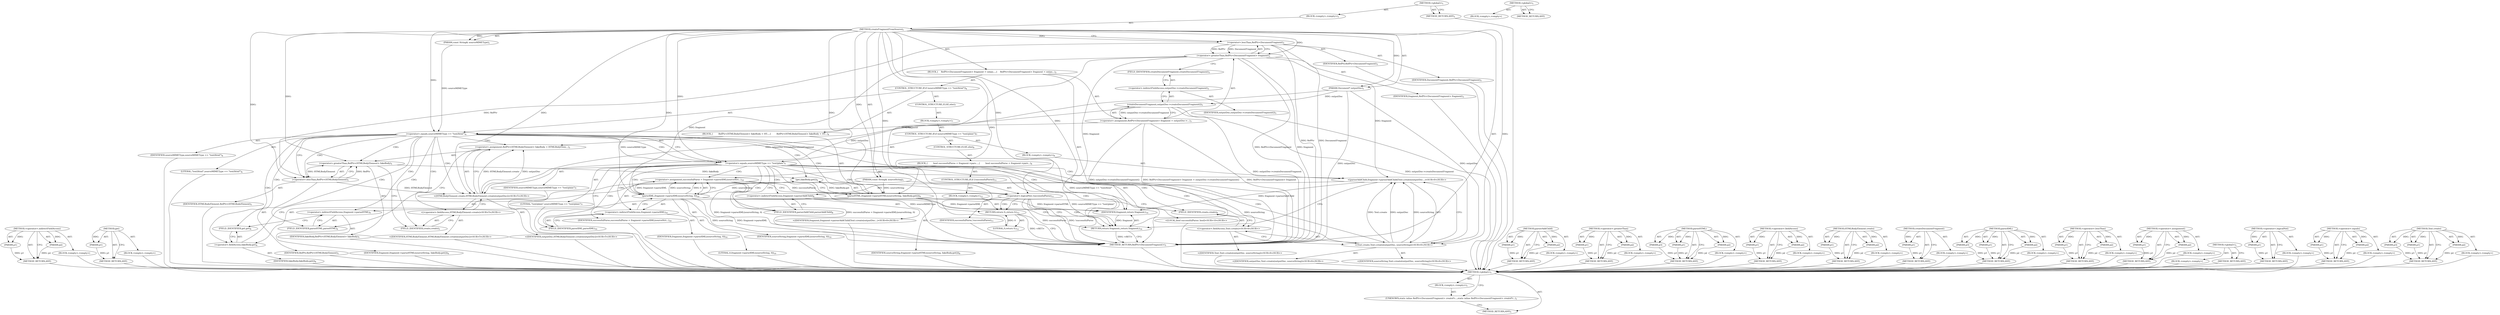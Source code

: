 digraph "&lt;global&gt;" {
vulnerable_132 [label=<(METHOD,&lt;operator&gt;.indirectFieldAccess)>];
vulnerable_133 [label=<(PARAM,p1)>];
vulnerable_134 [label=<(PARAM,p2)>];
vulnerable_135 [label=<(BLOCK,&lt;empty&gt;,&lt;empty&gt;)>];
vulnerable_136 [label=<(METHOD_RETURN,ANY)>];
vulnerable_158 [label=<(METHOD,get)>];
vulnerable_159 [label=<(PARAM,p1)>];
vulnerable_160 [label=<(BLOCK,&lt;empty&gt;,&lt;empty&gt;)>];
vulnerable_161 [label=<(METHOD_RETURN,ANY)>];
vulnerable_6 [label=<(METHOD,&lt;global&gt;)<SUB>1</SUB>>];
vulnerable_7 [label=<(BLOCK,&lt;empty&gt;,&lt;empty&gt;)<SUB>1</SUB>>];
vulnerable_8 [label=<(METHOD,createFragmentFromSource)<SUB>1</SUB>>];
vulnerable_9 [label=<(PARAM,const String&amp; sourceString)<SUB>1</SUB>>];
vulnerable_10 [label=<(PARAM,const String&amp; sourceMIMEType)<SUB>1</SUB>>];
vulnerable_11 [label=<(PARAM,Document* outputDoc)<SUB>1</SUB>>];
vulnerable_12 [label=<(BLOCK,{
    RefPtr&lt;DocumentFragment&gt; fragment = outpu...,{
    RefPtr&lt;DocumentFragment&gt; fragment = outpu...)<SUB>2</SUB>>];
vulnerable_13 [label=<(&lt;operator&gt;.assignment,RefPtr&lt;DocumentFragment&gt; fragment = outputDoc-&gt;...)<SUB>3</SUB>>];
vulnerable_14 [label=<(&lt;operator&gt;.greaterThan,RefPtr&lt;DocumentFragment&gt; fragment)<SUB>3</SUB>>];
vulnerable_15 [label=<(&lt;operator&gt;.lessThan,RefPtr&lt;DocumentFragment)<SUB>3</SUB>>];
vulnerable_16 [label=<(IDENTIFIER,RefPtr,RefPtr&lt;DocumentFragment)<SUB>3</SUB>>];
vulnerable_17 [label=<(IDENTIFIER,DocumentFragment,RefPtr&lt;DocumentFragment)<SUB>3</SUB>>];
vulnerable_18 [label=<(IDENTIFIER,fragment,RefPtr&lt;DocumentFragment&gt; fragment)<SUB>3</SUB>>];
vulnerable_19 [label=<(createDocumentFragment,outputDoc-&gt;createDocumentFragment())<SUB>3</SUB>>];
vulnerable_20 [label=<(&lt;operator&gt;.indirectFieldAccess,outputDoc-&gt;createDocumentFragment)<SUB>3</SUB>>];
vulnerable_21 [label=<(IDENTIFIER,outputDoc,outputDoc-&gt;createDocumentFragment())<SUB>3</SUB>>];
vulnerable_22 [label=<(FIELD_IDENTIFIER,createDocumentFragment,createDocumentFragment)<SUB>3</SUB>>];
vulnerable_23 [label=<(CONTROL_STRUCTURE,IF,if (sourceMIMEType == &quot;text/html&quot;))<SUB>4</SUB>>];
vulnerable_24 [label=<(&lt;operator&gt;.equals,sourceMIMEType == &quot;text/html&quot;)<SUB>4</SUB>>];
vulnerable_25 [label=<(IDENTIFIER,sourceMIMEType,sourceMIMEType == &quot;text/html&quot;)<SUB>4</SUB>>];
vulnerable_26 [label=<(LITERAL,&quot;text/html&quot;,sourceMIMEType == &quot;text/html&quot;)<SUB>4</SUB>>];
vulnerable_27 [label=<(BLOCK,{
        RefPtr&lt;HTMLBodyElement&gt; fakeBody = HT...,{
        RefPtr&lt;HTMLBodyElement&gt; fakeBody = HT...)<SUB>4</SUB>>];
vulnerable_28 [label=<(&lt;operator&gt;.assignment,RefPtr&lt;HTMLBodyElement&gt; fakeBody = HTMLBodyElem...)<SUB>5</SUB>>];
vulnerable_29 [label=<(&lt;operator&gt;.greaterThan,RefPtr&lt;HTMLBodyElement&gt; fakeBody)<SUB>5</SUB>>];
vulnerable_30 [label=<(&lt;operator&gt;.lessThan,RefPtr&lt;HTMLBodyElement)<SUB>5</SUB>>];
vulnerable_31 [label=<(IDENTIFIER,RefPtr,RefPtr&lt;HTMLBodyElement)<SUB>5</SUB>>];
vulnerable_32 [label=<(IDENTIFIER,HTMLBodyElement,RefPtr&lt;HTMLBodyElement)<SUB>5</SUB>>];
vulnerable_33 [label=<(IDENTIFIER,fakeBody,RefPtr&lt;HTMLBodyElement&gt; fakeBody)<SUB>5</SUB>>];
vulnerable_34 [label="<(HTMLBodyElement.create,HTMLBodyElement::create(outputDoc))<SUB>5</SUB>>"];
vulnerable_35 [label="<(&lt;operator&gt;.fieldAccess,HTMLBodyElement::create)<SUB>5</SUB>>"];
vulnerable_36 [label="<(IDENTIFIER,HTMLBodyElement,HTMLBodyElement::create(outputDoc))<SUB>5</SUB>>"];
vulnerable_37 [label=<(FIELD_IDENTIFIER,create,create)<SUB>5</SUB>>];
vulnerable_38 [label="<(IDENTIFIER,outputDoc,HTMLBodyElement::create(outputDoc))<SUB>5</SUB>>"];
vulnerable_39 [label=<(parseHTML,fragment-&gt;parseHTML(sourceString, fakeBody.get()))<SUB>6</SUB>>];
vulnerable_40 [label=<(&lt;operator&gt;.indirectFieldAccess,fragment-&gt;parseHTML)<SUB>6</SUB>>];
vulnerable_41 [label=<(IDENTIFIER,fragment,fragment-&gt;parseHTML(sourceString, fakeBody.get()))<SUB>6</SUB>>];
vulnerable_42 [label=<(FIELD_IDENTIFIER,parseHTML,parseHTML)<SUB>6</SUB>>];
vulnerable_43 [label=<(IDENTIFIER,sourceString,fragment-&gt;parseHTML(sourceString, fakeBody.get()))<SUB>6</SUB>>];
vulnerable_44 [label=<(get,fakeBody.get())<SUB>6</SUB>>];
vulnerable_45 [label=<(&lt;operator&gt;.fieldAccess,fakeBody.get)<SUB>6</SUB>>];
vulnerable_46 [label=<(IDENTIFIER,fakeBody,fakeBody.get())<SUB>6</SUB>>];
vulnerable_47 [label=<(FIELD_IDENTIFIER,get,get)<SUB>6</SUB>>];
vulnerable_48 [label=<(CONTROL_STRUCTURE,ELSE,else)<SUB>7</SUB>>];
vulnerable_49 [label=<(BLOCK,&lt;empty&gt;,&lt;empty&gt;)<SUB>7</SUB>>];
vulnerable_50 [label=<(CONTROL_STRUCTURE,IF,if (sourceMIMEType == &quot;text/plain&quot;))<SUB>7</SUB>>];
vulnerable_51 [label=<(&lt;operator&gt;.equals,sourceMIMEType == &quot;text/plain&quot;)<SUB>7</SUB>>];
vulnerable_52 [label=<(IDENTIFIER,sourceMIMEType,sourceMIMEType == &quot;text/plain&quot;)<SUB>7</SUB>>];
vulnerable_53 [label=<(LITERAL,&quot;text/plain&quot;,sourceMIMEType == &quot;text/plain&quot;)<SUB>7</SUB>>];
vulnerable_54 [label=<(BLOCK,&lt;empty&gt;,&lt;empty&gt;)<SUB>8</SUB>>];
vulnerable_55 [label="<(parserAddChild,fragment-&gt;parserAddChild(Text::create(outputDoc...)<SUB>8</SUB>>"];
vulnerable_56 [label=<(&lt;operator&gt;.indirectFieldAccess,fragment-&gt;parserAddChild)<SUB>8</SUB>>];
vulnerable_57 [label="<(IDENTIFIER,fragment,fragment-&gt;parserAddChild(Text::create(outputDoc...)<SUB>8</SUB>>"];
vulnerable_58 [label=<(FIELD_IDENTIFIER,parserAddChild,parserAddChild)<SUB>8</SUB>>];
vulnerable_59 [label="<(Text.create,Text::create(outputDoc, sourceString))<SUB>8</SUB>>"];
vulnerable_60 [label="<(&lt;operator&gt;.fieldAccess,Text::create)<SUB>8</SUB>>"];
vulnerable_61 [label="<(IDENTIFIER,Text,Text::create(outputDoc, sourceString))<SUB>8</SUB>>"];
vulnerable_62 [label=<(FIELD_IDENTIFIER,create,create)<SUB>8</SUB>>];
vulnerable_63 [label="<(IDENTIFIER,outputDoc,Text::create(outputDoc, sourceString))<SUB>8</SUB>>"];
vulnerable_64 [label="<(IDENTIFIER,sourceString,Text::create(outputDoc, sourceString))<SUB>8</SUB>>"];
vulnerable_65 [label=<(CONTROL_STRUCTURE,ELSE,else)<SUB>9</SUB>>];
vulnerable_66 [label=<(BLOCK,{
        bool successfulParse = fragment-&gt;pars...,{
        bool successfulParse = fragment-&gt;pars...)<SUB>9</SUB>>];
vulnerable_67 [label="<(LOCAL,bool successfulParse: bool)<SUB>10</SUB>>"];
vulnerable_68 [label=<(&lt;operator&gt;.assignment,successfulParse = fragment-&gt;parseXML(sourceStri...)<SUB>10</SUB>>];
vulnerable_69 [label=<(IDENTIFIER,successfulParse,successfulParse = fragment-&gt;parseXML(sourceStri...)<SUB>10</SUB>>];
vulnerable_70 [label=<(parseXML,fragment-&gt;parseXML(sourceString, 0))<SUB>10</SUB>>];
vulnerable_71 [label=<(&lt;operator&gt;.indirectFieldAccess,fragment-&gt;parseXML)<SUB>10</SUB>>];
vulnerable_72 [label=<(IDENTIFIER,fragment,fragment-&gt;parseXML(sourceString, 0))<SUB>10</SUB>>];
vulnerable_73 [label=<(FIELD_IDENTIFIER,parseXML,parseXML)<SUB>10</SUB>>];
vulnerable_74 [label=<(IDENTIFIER,sourceString,fragment-&gt;parseXML(sourceString, 0))<SUB>10</SUB>>];
vulnerable_75 [label=<(LITERAL,0,fragment-&gt;parseXML(sourceString, 0))<SUB>10</SUB>>];
vulnerable_76 [label=<(CONTROL_STRUCTURE,IF,if (!successfulParse))<SUB>11</SUB>>];
vulnerable_77 [label=<(&lt;operator&gt;.logicalNot,!successfulParse)<SUB>11</SUB>>];
vulnerable_78 [label=<(IDENTIFIER,successfulParse,!successfulParse)<SUB>11</SUB>>];
vulnerable_79 [label=<(BLOCK,&lt;empty&gt;,&lt;empty&gt;)<SUB>12</SUB>>];
vulnerable_80 [label=<(RETURN,return 0;,return 0;)<SUB>12</SUB>>];
vulnerable_81 [label=<(LITERAL,0,return 0;)<SUB>12</SUB>>];
vulnerable_82 [label=<(RETURN,return fragment;,return fragment;)<SUB>14</SUB>>];
vulnerable_83 [label=<(IDENTIFIER,fragment,return fragment;)<SUB>14</SUB>>];
vulnerable_84 [label=<(METHOD_RETURN,RefPtr&lt;DocumentFragment&gt;)<SUB>1</SUB>>];
vulnerable_86 [label=<(METHOD_RETURN,ANY)<SUB>1</SUB>>];
vulnerable_162 [label=<(METHOD,parserAddChild)>];
vulnerable_163 [label=<(PARAM,p1)>];
vulnerable_164 [label=<(PARAM,p2)>];
vulnerable_165 [label=<(BLOCK,&lt;empty&gt;,&lt;empty&gt;)>];
vulnerable_166 [label=<(METHOD_RETURN,ANY)>];
vulnerable_118 [label=<(METHOD,&lt;operator&gt;.greaterThan)>];
vulnerable_119 [label=<(PARAM,p1)>];
vulnerable_120 [label=<(PARAM,p2)>];
vulnerable_121 [label=<(BLOCK,&lt;empty&gt;,&lt;empty&gt;)>];
vulnerable_122 [label=<(METHOD_RETURN,ANY)>];
vulnerable_152 [label=<(METHOD,parseHTML)>];
vulnerable_153 [label=<(PARAM,p1)>];
vulnerable_154 [label=<(PARAM,p2)>];
vulnerable_155 [label=<(PARAM,p3)>];
vulnerable_156 [label=<(BLOCK,&lt;empty&gt;,&lt;empty&gt;)>];
vulnerable_157 [label=<(METHOD_RETURN,ANY)>];
vulnerable_147 [label=<(METHOD,&lt;operator&gt;.fieldAccess)>];
vulnerable_148 [label=<(PARAM,p1)>];
vulnerable_149 [label=<(PARAM,p2)>];
vulnerable_150 [label=<(BLOCK,&lt;empty&gt;,&lt;empty&gt;)>];
vulnerable_151 [label=<(METHOD_RETURN,ANY)>];
vulnerable_142 [label=<(METHOD,HTMLBodyElement.create)>];
vulnerable_143 [label=<(PARAM,p1)>];
vulnerable_144 [label=<(PARAM,p2)>];
vulnerable_145 [label=<(BLOCK,&lt;empty&gt;,&lt;empty&gt;)>];
vulnerable_146 [label=<(METHOD_RETURN,ANY)>];
vulnerable_128 [label=<(METHOD,createDocumentFragment)>];
vulnerable_129 [label=<(PARAM,p1)>];
vulnerable_130 [label=<(BLOCK,&lt;empty&gt;,&lt;empty&gt;)>];
vulnerable_131 [label=<(METHOD_RETURN,ANY)>];
vulnerable_173 [label=<(METHOD,parseXML)>];
vulnerable_174 [label=<(PARAM,p1)>];
vulnerable_175 [label=<(PARAM,p2)>];
vulnerable_176 [label=<(PARAM,p3)>];
vulnerable_177 [label=<(BLOCK,&lt;empty&gt;,&lt;empty&gt;)>];
vulnerable_178 [label=<(METHOD_RETURN,ANY)>];
vulnerable_123 [label=<(METHOD,&lt;operator&gt;.lessThan)>];
vulnerable_124 [label=<(PARAM,p1)>];
vulnerable_125 [label=<(PARAM,p2)>];
vulnerable_126 [label=<(BLOCK,&lt;empty&gt;,&lt;empty&gt;)>];
vulnerable_127 [label=<(METHOD_RETURN,ANY)>];
vulnerable_113 [label=<(METHOD,&lt;operator&gt;.assignment)>];
vulnerable_114 [label=<(PARAM,p1)>];
vulnerable_115 [label=<(PARAM,p2)>];
vulnerable_116 [label=<(BLOCK,&lt;empty&gt;,&lt;empty&gt;)>];
vulnerable_117 [label=<(METHOD_RETURN,ANY)>];
vulnerable_107 [label=<(METHOD,&lt;global&gt;)<SUB>1</SUB>>];
vulnerable_108 [label=<(BLOCK,&lt;empty&gt;,&lt;empty&gt;)>];
vulnerable_109 [label=<(METHOD_RETURN,ANY)>];
vulnerable_179 [label=<(METHOD,&lt;operator&gt;.logicalNot)>];
vulnerable_180 [label=<(PARAM,p1)>];
vulnerable_181 [label=<(BLOCK,&lt;empty&gt;,&lt;empty&gt;)>];
vulnerable_182 [label=<(METHOD_RETURN,ANY)>];
vulnerable_137 [label=<(METHOD,&lt;operator&gt;.equals)>];
vulnerable_138 [label=<(PARAM,p1)>];
vulnerable_139 [label=<(PARAM,p2)>];
vulnerable_140 [label=<(BLOCK,&lt;empty&gt;,&lt;empty&gt;)>];
vulnerable_141 [label=<(METHOD_RETURN,ANY)>];
vulnerable_167 [label=<(METHOD,Text.create)>];
vulnerable_168 [label=<(PARAM,p1)>];
vulnerable_169 [label=<(PARAM,p2)>];
vulnerable_170 [label=<(PARAM,p3)>];
vulnerable_171 [label=<(BLOCK,&lt;empty&gt;,&lt;empty&gt;)>];
vulnerable_172 [label=<(METHOD_RETURN,ANY)>];
fixed_6 [label=<(METHOD,&lt;global&gt;)<SUB>1</SUB>>];
fixed_7 [label=<(BLOCK,&lt;empty&gt;,&lt;empty&gt;)<SUB>1</SUB>>];
fixed_8 [label=<(UNKNOWN,static inline RefPtr&lt;DocumentFragment&gt; createFr...,static inline RefPtr&lt;DocumentFragment&gt; createFr...)<SUB>1</SUB>>];
fixed_9 [label=<(METHOD_RETURN,ANY)<SUB>1</SUB>>];
fixed_14 [label=<(METHOD,&lt;global&gt;)<SUB>1</SUB>>];
fixed_15 [label=<(BLOCK,&lt;empty&gt;,&lt;empty&gt;)>];
fixed_16 [label=<(METHOD_RETURN,ANY)>];
vulnerable_132 -> vulnerable_133  [key=0, label="AST: "];
vulnerable_132 -> vulnerable_133  [key=1, label="DDG: "];
vulnerable_132 -> vulnerable_135  [key=0, label="AST: "];
vulnerable_132 -> vulnerable_134  [key=0, label="AST: "];
vulnerable_132 -> vulnerable_134  [key=1, label="DDG: "];
vulnerable_132 -> vulnerable_136  [key=0, label="AST: "];
vulnerable_132 -> vulnerable_136  [key=1, label="CFG: "];
vulnerable_133 -> vulnerable_136  [key=0, label="DDG: p1"];
vulnerable_134 -> vulnerable_136  [key=0, label="DDG: p2"];
vulnerable_135 -> fixed_6  [key=0];
vulnerable_136 -> fixed_6  [key=0];
vulnerable_158 -> vulnerable_159  [key=0, label="AST: "];
vulnerable_158 -> vulnerable_159  [key=1, label="DDG: "];
vulnerable_158 -> vulnerable_160  [key=0, label="AST: "];
vulnerable_158 -> vulnerable_161  [key=0, label="AST: "];
vulnerable_158 -> vulnerable_161  [key=1, label="CFG: "];
vulnerable_159 -> vulnerable_161  [key=0, label="DDG: p1"];
vulnerable_160 -> fixed_6  [key=0];
vulnerable_161 -> fixed_6  [key=0];
vulnerable_6 -> vulnerable_7  [key=0, label="AST: "];
vulnerable_6 -> vulnerable_86  [key=0, label="AST: "];
vulnerable_6 -> vulnerable_86  [key=1, label="CFG: "];
vulnerable_7 -> vulnerable_8  [key=0, label="AST: "];
vulnerable_8 -> vulnerable_9  [key=0, label="AST: "];
vulnerable_8 -> vulnerable_9  [key=1, label="DDG: "];
vulnerable_8 -> vulnerable_10  [key=0, label="AST: "];
vulnerable_8 -> vulnerable_10  [key=1, label="DDG: "];
vulnerable_8 -> vulnerable_11  [key=0, label="AST: "];
vulnerable_8 -> vulnerable_11  [key=1, label="DDG: "];
vulnerable_8 -> vulnerable_12  [key=0, label="AST: "];
vulnerable_8 -> vulnerable_84  [key=0, label="AST: "];
vulnerable_8 -> vulnerable_15  [key=0, label="CFG: "];
vulnerable_8 -> vulnerable_15  [key=1, label="DDG: "];
vulnerable_8 -> vulnerable_83  [key=0, label="DDG: "];
vulnerable_8 -> vulnerable_14  [key=0, label="DDG: "];
vulnerable_8 -> vulnerable_24  [key=0, label="DDG: "];
vulnerable_8 -> vulnerable_39  [key=0, label="DDG: "];
vulnerable_8 -> vulnerable_29  [key=0, label="DDG: "];
vulnerable_8 -> vulnerable_34  [key=0, label="DDG: "];
vulnerable_8 -> vulnerable_30  [key=0, label="DDG: "];
vulnerable_8 -> vulnerable_51  [key=0, label="DDG: "];
vulnerable_8 -> vulnerable_59  [key=0, label="DDG: "];
vulnerable_8 -> vulnerable_70  [key=0, label="DDG: "];
vulnerable_8 -> vulnerable_77  [key=0, label="DDG: "];
vulnerable_8 -> vulnerable_80  [key=0, label="DDG: "];
vulnerable_8 -> vulnerable_81  [key=0, label="DDG: "];
vulnerable_9 -> vulnerable_39  [key=0, label="DDG: sourceString"];
vulnerable_9 -> vulnerable_59  [key=0, label="DDG: sourceString"];
vulnerable_9 -> vulnerable_70  [key=0, label="DDG: sourceString"];
vulnerable_10 -> vulnerable_24  [key=0, label="DDG: sourceMIMEType"];
vulnerable_11 -> vulnerable_84  [key=0, label="DDG: outputDoc"];
vulnerable_11 -> vulnerable_19  [key=0, label="DDG: outputDoc"];
vulnerable_11 -> vulnerable_34  [key=0, label="DDG: outputDoc"];
vulnerable_11 -> vulnerable_59  [key=0, label="DDG: outputDoc"];
vulnerable_12 -> vulnerable_13  [key=0, label="AST: "];
vulnerable_12 -> vulnerable_23  [key=0, label="AST: "];
vulnerable_12 -> vulnerable_82  [key=0, label="AST: "];
vulnerable_13 -> vulnerable_14  [key=0, label="AST: "];
vulnerable_13 -> vulnerable_19  [key=0, label="AST: "];
vulnerable_13 -> vulnerable_24  [key=0, label="CFG: "];
vulnerable_13 -> vulnerable_84  [key=0, label="DDG: RefPtr&lt;DocumentFragment&gt; fragment"];
vulnerable_13 -> vulnerable_84  [key=1, label="DDG: outputDoc-&gt;createDocumentFragment()"];
vulnerable_13 -> vulnerable_84  [key=2, label="DDG: RefPtr&lt;DocumentFragment&gt; fragment = outputDoc-&gt;createDocumentFragment()"];
vulnerable_14 -> vulnerable_15  [key=0, label="AST: "];
vulnerable_14 -> vulnerable_18  [key=0, label="AST: "];
vulnerable_14 -> vulnerable_22  [key=0, label="CFG: "];
vulnerable_14 -> vulnerable_84  [key=0, label="DDG: RefPtr&lt;DocumentFragment"];
vulnerable_14 -> vulnerable_84  [key=1, label="DDG: fragment"];
vulnerable_14 -> vulnerable_83  [key=0, label="DDG: fragment"];
vulnerable_14 -> vulnerable_39  [key=0, label="DDG: fragment"];
vulnerable_14 -> vulnerable_55  [key=0, label="DDG: fragment"];
vulnerable_14 -> vulnerable_70  [key=0, label="DDG: fragment"];
vulnerable_15 -> vulnerable_16  [key=0, label="AST: "];
vulnerable_15 -> vulnerable_17  [key=0, label="AST: "];
vulnerable_15 -> vulnerable_14  [key=0, label="CFG: "];
vulnerable_15 -> vulnerable_14  [key=1, label="DDG: RefPtr"];
vulnerable_15 -> vulnerable_14  [key=2, label="DDG: DocumentFragment"];
vulnerable_15 -> vulnerable_84  [key=0, label="DDG: RefPtr"];
vulnerable_15 -> vulnerable_84  [key=1, label="DDG: DocumentFragment"];
vulnerable_15 -> vulnerable_30  [key=0, label="DDG: RefPtr"];
vulnerable_16 -> fixed_6  [key=0];
vulnerable_17 -> fixed_6  [key=0];
vulnerable_18 -> fixed_6  [key=0];
vulnerable_19 -> vulnerable_20  [key=0, label="AST: "];
vulnerable_19 -> vulnerable_13  [key=0, label="CFG: "];
vulnerable_19 -> vulnerable_13  [key=1, label="DDG: outputDoc-&gt;createDocumentFragment"];
vulnerable_19 -> vulnerable_84  [key=0, label="DDG: outputDoc-&gt;createDocumentFragment"];
vulnerable_19 -> vulnerable_34  [key=0, label="DDG: outputDoc-&gt;createDocumentFragment"];
vulnerable_19 -> vulnerable_59  [key=0, label="DDG: outputDoc-&gt;createDocumentFragment"];
vulnerable_20 -> vulnerable_21  [key=0, label="AST: "];
vulnerable_20 -> vulnerable_22  [key=0, label="AST: "];
vulnerable_20 -> vulnerable_19  [key=0, label="CFG: "];
vulnerable_21 -> fixed_6  [key=0];
vulnerable_22 -> vulnerable_20  [key=0, label="CFG: "];
vulnerable_23 -> vulnerable_24  [key=0, label="AST: "];
vulnerable_23 -> vulnerable_27  [key=0, label="AST: "];
vulnerable_23 -> vulnerable_48  [key=0, label="AST: "];
vulnerable_24 -> vulnerable_25  [key=0, label="AST: "];
vulnerable_24 -> vulnerable_26  [key=0, label="AST: "];
vulnerable_24 -> vulnerable_30  [key=0, label="CFG: "];
vulnerable_24 -> vulnerable_30  [key=1, label="CDG: "];
vulnerable_24 -> vulnerable_51  [key=0, label="CFG: "];
vulnerable_24 -> vulnerable_51  [key=1, label="DDG: sourceMIMEType"];
vulnerable_24 -> vulnerable_51  [key=2, label="CDG: "];
vulnerable_24 -> vulnerable_84  [key=0, label="DDG: sourceMIMEType == &quot;text/html&quot;"];
vulnerable_24 -> vulnerable_47  [key=0, label="CDG: "];
vulnerable_24 -> vulnerable_34  [key=0, label="CDG: "];
vulnerable_24 -> vulnerable_42  [key=0, label="CDG: "];
vulnerable_24 -> vulnerable_28  [key=0, label="CDG: "];
vulnerable_24 -> vulnerable_37  [key=0, label="CDG: "];
vulnerable_24 -> vulnerable_45  [key=0, label="CDG: "];
vulnerable_24 -> vulnerable_40  [key=0, label="CDG: "];
vulnerable_24 -> vulnerable_29  [key=0, label="CDG: "];
vulnerable_24 -> vulnerable_44  [key=0, label="CDG: "];
vulnerable_24 -> vulnerable_35  [key=0, label="CDG: "];
vulnerable_24 -> vulnerable_82  [key=0, label="CDG: "];
vulnerable_24 -> vulnerable_39  [key=0, label="CDG: "];
vulnerable_25 -> fixed_6  [key=0];
vulnerable_26 -> fixed_6  [key=0];
vulnerable_27 -> vulnerable_28  [key=0, label="AST: "];
vulnerable_27 -> vulnerable_39  [key=0, label="AST: "];
vulnerable_28 -> vulnerable_29  [key=0, label="AST: "];
vulnerable_28 -> vulnerable_34  [key=0, label="AST: "];
vulnerable_28 -> vulnerable_42  [key=0, label="CFG: "];
vulnerable_29 -> vulnerable_30  [key=0, label="AST: "];
vulnerable_29 -> vulnerable_33  [key=0, label="AST: "];
vulnerable_29 -> vulnerable_37  [key=0, label="CFG: "];
vulnerable_29 -> vulnerable_44  [key=0, label="DDG: fakeBody"];
vulnerable_30 -> vulnerable_31  [key=0, label="AST: "];
vulnerable_30 -> vulnerable_32  [key=0, label="AST: "];
vulnerable_30 -> vulnerable_29  [key=0, label="CFG: "];
vulnerable_30 -> vulnerable_29  [key=1, label="DDG: RefPtr"];
vulnerable_30 -> vulnerable_29  [key=2, label="DDG: HTMLBodyElement"];
vulnerable_30 -> vulnerable_34  [key=0, label="DDG: HTMLBodyElement"];
vulnerable_31 -> fixed_6  [key=0];
vulnerable_32 -> fixed_6  [key=0];
vulnerable_33 -> fixed_6  [key=0];
vulnerable_34 -> vulnerable_35  [key=0, label="AST: "];
vulnerable_34 -> vulnerable_38  [key=0, label="AST: "];
vulnerable_34 -> vulnerable_28  [key=0, label="CFG: "];
vulnerable_34 -> vulnerable_28  [key=1, label="DDG: HTMLBodyElement::create"];
vulnerable_34 -> vulnerable_28  [key=2, label="DDG: outputDoc"];
vulnerable_35 -> vulnerable_36  [key=0, label="AST: "];
vulnerable_35 -> vulnerable_37  [key=0, label="AST: "];
vulnerable_35 -> vulnerable_34  [key=0, label="CFG: "];
vulnerable_36 -> fixed_6  [key=0];
vulnerable_37 -> vulnerable_35  [key=0, label="CFG: "];
vulnerable_38 -> fixed_6  [key=0];
vulnerable_39 -> vulnerable_40  [key=0, label="AST: "];
vulnerable_39 -> vulnerable_43  [key=0, label="AST: "];
vulnerable_39 -> vulnerable_44  [key=0, label="AST: "];
vulnerable_39 -> vulnerable_82  [key=0, label="CFG: "];
vulnerable_39 -> vulnerable_83  [key=0, label="DDG: fragment-&gt;parseHTML"];
vulnerable_40 -> vulnerable_41  [key=0, label="AST: "];
vulnerable_40 -> vulnerable_42  [key=0, label="AST: "];
vulnerable_40 -> vulnerable_47  [key=0, label="CFG: "];
vulnerable_41 -> fixed_6  [key=0];
vulnerable_42 -> vulnerable_40  [key=0, label="CFG: "];
vulnerable_43 -> fixed_6  [key=0];
vulnerable_44 -> vulnerable_45  [key=0, label="AST: "];
vulnerable_44 -> vulnerable_39  [key=0, label="CFG: "];
vulnerable_44 -> vulnerable_39  [key=1, label="DDG: fakeBody.get"];
vulnerable_45 -> vulnerable_46  [key=0, label="AST: "];
vulnerable_45 -> vulnerable_47  [key=0, label="AST: "];
vulnerable_45 -> vulnerable_44  [key=0, label="CFG: "];
vulnerable_46 -> fixed_6  [key=0];
vulnerable_47 -> vulnerable_45  [key=0, label="CFG: "];
vulnerable_48 -> vulnerable_49  [key=0, label="AST: "];
vulnerable_49 -> vulnerable_50  [key=0, label="AST: "];
vulnerable_50 -> vulnerable_51  [key=0, label="AST: "];
vulnerable_50 -> vulnerable_54  [key=0, label="AST: "];
vulnerable_50 -> vulnerable_65  [key=0, label="AST: "];
vulnerable_51 -> vulnerable_52  [key=0, label="AST: "];
vulnerable_51 -> vulnerable_53  [key=0, label="AST: "];
vulnerable_51 -> vulnerable_58  [key=0, label="CFG: "];
vulnerable_51 -> vulnerable_58  [key=1, label="CDG: "];
vulnerable_51 -> vulnerable_73  [key=0, label="CFG: "];
vulnerable_51 -> vulnerable_73  [key=1, label="CDG: "];
vulnerable_51 -> vulnerable_84  [key=0, label="DDG: sourceMIMEType"];
vulnerable_51 -> vulnerable_84  [key=1, label="DDG: sourceMIMEType == &quot;text/plain&quot;"];
vulnerable_51 -> vulnerable_68  [key=0, label="CDG: "];
vulnerable_51 -> vulnerable_60  [key=0, label="CDG: "];
vulnerable_51 -> vulnerable_77  [key=0, label="CDG: "];
vulnerable_51 -> vulnerable_71  [key=0, label="CDG: "];
vulnerable_51 -> vulnerable_56  [key=0, label="CDG: "];
vulnerable_51 -> vulnerable_70  [key=0, label="CDG: "];
vulnerable_51 -> vulnerable_59  [key=0, label="CDG: "];
vulnerable_51 -> vulnerable_55  [key=0, label="CDG: "];
vulnerable_51 -> vulnerable_82  [key=0, label="CDG: "];
vulnerable_51 -> vulnerable_62  [key=0, label="CDG: "];
vulnerable_52 -> fixed_6  [key=0];
vulnerable_53 -> fixed_6  [key=0];
vulnerable_54 -> vulnerable_55  [key=0, label="AST: "];
vulnerable_55 -> vulnerable_56  [key=0, label="AST: "];
vulnerable_55 -> vulnerable_59  [key=0, label="AST: "];
vulnerable_55 -> vulnerable_82  [key=0, label="CFG: "];
vulnerable_55 -> vulnerable_83  [key=0, label="DDG: fragment-&gt;parserAddChild"];
vulnerable_56 -> vulnerable_57  [key=0, label="AST: "];
vulnerable_56 -> vulnerable_58  [key=0, label="AST: "];
vulnerable_56 -> vulnerable_62  [key=0, label="CFG: "];
vulnerable_57 -> fixed_6  [key=0];
vulnerable_58 -> vulnerable_56  [key=0, label="CFG: "];
vulnerable_59 -> vulnerable_60  [key=0, label="AST: "];
vulnerable_59 -> vulnerable_63  [key=0, label="AST: "];
vulnerable_59 -> vulnerable_64  [key=0, label="AST: "];
vulnerable_59 -> vulnerable_55  [key=0, label="CFG: "];
vulnerable_59 -> vulnerable_55  [key=1, label="DDG: Text::create"];
vulnerable_59 -> vulnerable_55  [key=2, label="DDG: outputDoc"];
vulnerable_59 -> vulnerable_55  [key=3, label="DDG: sourceString"];
vulnerable_60 -> vulnerable_61  [key=0, label="AST: "];
vulnerable_60 -> vulnerable_62  [key=0, label="AST: "];
vulnerable_60 -> vulnerable_59  [key=0, label="CFG: "];
vulnerable_61 -> fixed_6  [key=0];
vulnerable_62 -> vulnerable_60  [key=0, label="CFG: "];
vulnerable_63 -> fixed_6  [key=0];
vulnerable_64 -> fixed_6  [key=0];
vulnerable_65 -> vulnerable_66  [key=0, label="AST: "];
vulnerable_66 -> vulnerable_67  [key=0, label="AST: "];
vulnerable_66 -> vulnerable_68  [key=0, label="AST: "];
vulnerable_66 -> vulnerable_76  [key=0, label="AST: "];
vulnerable_67 -> fixed_6  [key=0];
vulnerable_68 -> vulnerable_69  [key=0, label="AST: "];
vulnerable_68 -> vulnerable_70  [key=0, label="AST: "];
vulnerable_68 -> vulnerable_77  [key=0, label="CFG: "];
vulnerable_68 -> vulnerable_77  [key=1, label="DDG: successfulParse"];
vulnerable_68 -> vulnerable_84  [key=0, label="DDG: fragment-&gt;parseXML(sourceString, 0)"];
vulnerable_68 -> vulnerable_84  [key=1, label="DDG: successfulParse = fragment-&gt;parseXML(sourceString, 0)"];
vulnerable_69 -> fixed_6  [key=0];
vulnerable_70 -> vulnerable_71  [key=0, label="AST: "];
vulnerable_70 -> vulnerable_74  [key=0, label="AST: "];
vulnerable_70 -> vulnerable_75  [key=0, label="AST: "];
vulnerable_70 -> vulnerable_68  [key=0, label="CFG: "];
vulnerable_70 -> vulnerable_68  [key=1, label="DDG: fragment-&gt;parseXML"];
vulnerable_70 -> vulnerable_68  [key=2, label="DDG: sourceString"];
vulnerable_70 -> vulnerable_68  [key=3, label="DDG: 0"];
vulnerable_70 -> vulnerable_84  [key=0, label="DDG: fragment-&gt;parseXML"];
vulnerable_70 -> vulnerable_84  [key=1, label="DDG: sourceString"];
vulnerable_70 -> vulnerable_83  [key=0, label="DDG: fragment-&gt;parseXML"];
vulnerable_71 -> vulnerable_72  [key=0, label="AST: "];
vulnerable_71 -> vulnerable_73  [key=0, label="AST: "];
vulnerable_71 -> vulnerable_70  [key=0, label="CFG: "];
vulnerable_72 -> fixed_6  [key=0];
vulnerable_73 -> vulnerable_71  [key=0, label="CFG: "];
vulnerable_74 -> fixed_6  [key=0];
vulnerable_75 -> fixed_6  [key=0];
vulnerable_76 -> vulnerable_77  [key=0, label="AST: "];
vulnerable_76 -> vulnerable_79  [key=0, label="AST: "];
vulnerable_77 -> vulnerable_78  [key=0, label="AST: "];
vulnerable_77 -> vulnerable_80  [key=0, label="CFG: "];
vulnerable_77 -> vulnerable_80  [key=1, label="CDG: "];
vulnerable_77 -> vulnerable_82  [key=0, label="CFG: "];
vulnerable_77 -> vulnerable_82  [key=1, label="CDG: "];
vulnerable_77 -> vulnerable_84  [key=0, label="DDG: successfulParse"];
vulnerable_77 -> vulnerable_84  [key=1, label="DDG: !successfulParse"];
vulnerable_78 -> fixed_6  [key=0];
vulnerable_79 -> vulnerable_80  [key=0, label="AST: "];
vulnerable_80 -> vulnerable_81  [key=0, label="AST: "];
vulnerable_80 -> vulnerable_84  [key=0, label="CFG: "];
vulnerable_80 -> vulnerable_84  [key=1, label="DDG: &lt;RET&gt;"];
vulnerable_81 -> vulnerable_80  [key=0, label="DDG: 0"];
vulnerable_82 -> vulnerable_83  [key=0, label="AST: "];
vulnerable_82 -> vulnerable_84  [key=0, label="CFG: "];
vulnerable_82 -> vulnerable_84  [key=1, label="DDG: &lt;RET&gt;"];
vulnerable_83 -> vulnerable_82  [key=0, label="DDG: fragment"];
vulnerable_84 -> fixed_6  [key=0];
vulnerable_86 -> fixed_6  [key=0];
vulnerable_162 -> vulnerable_163  [key=0, label="AST: "];
vulnerable_162 -> vulnerable_163  [key=1, label="DDG: "];
vulnerable_162 -> vulnerable_165  [key=0, label="AST: "];
vulnerable_162 -> vulnerable_164  [key=0, label="AST: "];
vulnerable_162 -> vulnerable_164  [key=1, label="DDG: "];
vulnerable_162 -> vulnerable_166  [key=0, label="AST: "];
vulnerable_162 -> vulnerable_166  [key=1, label="CFG: "];
vulnerable_163 -> vulnerable_166  [key=0, label="DDG: p1"];
vulnerable_164 -> vulnerable_166  [key=0, label="DDG: p2"];
vulnerable_165 -> fixed_6  [key=0];
vulnerable_166 -> fixed_6  [key=0];
vulnerable_118 -> vulnerable_119  [key=0, label="AST: "];
vulnerable_118 -> vulnerable_119  [key=1, label="DDG: "];
vulnerable_118 -> vulnerable_121  [key=0, label="AST: "];
vulnerable_118 -> vulnerable_120  [key=0, label="AST: "];
vulnerable_118 -> vulnerable_120  [key=1, label="DDG: "];
vulnerable_118 -> vulnerable_122  [key=0, label="AST: "];
vulnerable_118 -> vulnerable_122  [key=1, label="CFG: "];
vulnerable_119 -> vulnerable_122  [key=0, label="DDG: p1"];
vulnerable_120 -> vulnerable_122  [key=0, label="DDG: p2"];
vulnerable_121 -> fixed_6  [key=0];
vulnerable_122 -> fixed_6  [key=0];
vulnerable_152 -> vulnerable_153  [key=0, label="AST: "];
vulnerable_152 -> vulnerable_153  [key=1, label="DDG: "];
vulnerable_152 -> vulnerable_156  [key=0, label="AST: "];
vulnerable_152 -> vulnerable_154  [key=0, label="AST: "];
vulnerable_152 -> vulnerable_154  [key=1, label="DDG: "];
vulnerable_152 -> vulnerable_157  [key=0, label="AST: "];
vulnerable_152 -> vulnerable_157  [key=1, label="CFG: "];
vulnerable_152 -> vulnerable_155  [key=0, label="AST: "];
vulnerable_152 -> vulnerable_155  [key=1, label="DDG: "];
vulnerable_153 -> vulnerable_157  [key=0, label="DDG: p1"];
vulnerable_154 -> vulnerable_157  [key=0, label="DDG: p2"];
vulnerable_155 -> vulnerable_157  [key=0, label="DDG: p3"];
vulnerable_156 -> fixed_6  [key=0];
vulnerable_157 -> fixed_6  [key=0];
vulnerable_147 -> vulnerable_148  [key=0, label="AST: "];
vulnerable_147 -> vulnerable_148  [key=1, label="DDG: "];
vulnerable_147 -> vulnerable_150  [key=0, label="AST: "];
vulnerable_147 -> vulnerable_149  [key=0, label="AST: "];
vulnerable_147 -> vulnerable_149  [key=1, label="DDG: "];
vulnerable_147 -> vulnerable_151  [key=0, label="AST: "];
vulnerable_147 -> vulnerable_151  [key=1, label="CFG: "];
vulnerable_148 -> vulnerable_151  [key=0, label="DDG: p1"];
vulnerable_149 -> vulnerable_151  [key=0, label="DDG: p2"];
vulnerable_150 -> fixed_6  [key=0];
vulnerable_151 -> fixed_6  [key=0];
vulnerable_142 -> vulnerable_143  [key=0, label="AST: "];
vulnerable_142 -> vulnerable_143  [key=1, label="DDG: "];
vulnerable_142 -> vulnerable_145  [key=0, label="AST: "];
vulnerable_142 -> vulnerable_144  [key=0, label="AST: "];
vulnerable_142 -> vulnerable_144  [key=1, label="DDG: "];
vulnerable_142 -> vulnerable_146  [key=0, label="AST: "];
vulnerable_142 -> vulnerable_146  [key=1, label="CFG: "];
vulnerable_143 -> vulnerable_146  [key=0, label="DDG: p1"];
vulnerable_144 -> vulnerable_146  [key=0, label="DDG: p2"];
vulnerable_145 -> fixed_6  [key=0];
vulnerable_146 -> fixed_6  [key=0];
vulnerable_128 -> vulnerable_129  [key=0, label="AST: "];
vulnerable_128 -> vulnerable_129  [key=1, label="DDG: "];
vulnerable_128 -> vulnerable_130  [key=0, label="AST: "];
vulnerable_128 -> vulnerable_131  [key=0, label="AST: "];
vulnerable_128 -> vulnerable_131  [key=1, label="CFG: "];
vulnerable_129 -> vulnerable_131  [key=0, label="DDG: p1"];
vulnerable_130 -> fixed_6  [key=0];
vulnerable_131 -> fixed_6  [key=0];
vulnerable_173 -> vulnerable_174  [key=0, label="AST: "];
vulnerable_173 -> vulnerable_174  [key=1, label="DDG: "];
vulnerable_173 -> vulnerable_177  [key=0, label="AST: "];
vulnerable_173 -> vulnerable_175  [key=0, label="AST: "];
vulnerable_173 -> vulnerable_175  [key=1, label="DDG: "];
vulnerable_173 -> vulnerable_178  [key=0, label="AST: "];
vulnerable_173 -> vulnerable_178  [key=1, label="CFG: "];
vulnerable_173 -> vulnerable_176  [key=0, label="AST: "];
vulnerable_173 -> vulnerable_176  [key=1, label="DDG: "];
vulnerable_174 -> vulnerable_178  [key=0, label="DDG: p1"];
vulnerable_175 -> vulnerable_178  [key=0, label="DDG: p2"];
vulnerable_176 -> vulnerable_178  [key=0, label="DDG: p3"];
vulnerable_177 -> fixed_6  [key=0];
vulnerable_178 -> fixed_6  [key=0];
vulnerable_123 -> vulnerable_124  [key=0, label="AST: "];
vulnerable_123 -> vulnerable_124  [key=1, label="DDG: "];
vulnerable_123 -> vulnerable_126  [key=0, label="AST: "];
vulnerable_123 -> vulnerable_125  [key=0, label="AST: "];
vulnerable_123 -> vulnerable_125  [key=1, label="DDG: "];
vulnerable_123 -> vulnerable_127  [key=0, label="AST: "];
vulnerable_123 -> vulnerable_127  [key=1, label="CFG: "];
vulnerable_124 -> vulnerable_127  [key=0, label="DDG: p1"];
vulnerable_125 -> vulnerable_127  [key=0, label="DDG: p2"];
vulnerable_126 -> fixed_6  [key=0];
vulnerable_127 -> fixed_6  [key=0];
vulnerable_113 -> vulnerable_114  [key=0, label="AST: "];
vulnerable_113 -> vulnerable_114  [key=1, label="DDG: "];
vulnerable_113 -> vulnerable_116  [key=0, label="AST: "];
vulnerable_113 -> vulnerable_115  [key=0, label="AST: "];
vulnerable_113 -> vulnerable_115  [key=1, label="DDG: "];
vulnerable_113 -> vulnerable_117  [key=0, label="AST: "];
vulnerable_113 -> vulnerable_117  [key=1, label="CFG: "];
vulnerable_114 -> vulnerable_117  [key=0, label="DDG: p1"];
vulnerable_115 -> vulnerable_117  [key=0, label="DDG: p2"];
vulnerable_116 -> fixed_6  [key=0];
vulnerable_117 -> fixed_6  [key=0];
vulnerable_107 -> vulnerable_108  [key=0, label="AST: "];
vulnerable_107 -> vulnerable_109  [key=0, label="AST: "];
vulnerable_107 -> vulnerable_109  [key=1, label="CFG: "];
vulnerable_108 -> fixed_6  [key=0];
vulnerable_109 -> fixed_6  [key=0];
vulnerable_179 -> vulnerable_180  [key=0, label="AST: "];
vulnerable_179 -> vulnerable_180  [key=1, label="DDG: "];
vulnerable_179 -> vulnerable_181  [key=0, label="AST: "];
vulnerable_179 -> vulnerable_182  [key=0, label="AST: "];
vulnerable_179 -> vulnerable_182  [key=1, label="CFG: "];
vulnerable_180 -> vulnerable_182  [key=0, label="DDG: p1"];
vulnerable_181 -> fixed_6  [key=0];
vulnerable_182 -> fixed_6  [key=0];
vulnerable_137 -> vulnerable_138  [key=0, label="AST: "];
vulnerable_137 -> vulnerable_138  [key=1, label="DDG: "];
vulnerable_137 -> vulnerable_140  [key=0, label="AST: "];
vulnerable_137 -> vulnerable_139  [key=0, label="AST: "];
vulnerable_137 -> vulnerable_139  [key=1, label="DDG: "];
vulnerable_137 -> vulnerable_141  [key=0, label="AST: "];
vulnerable_137 -> vulnerable_141  [key=1, label="CFG: "];
vulnerable_138 -> vulnerable_141  [key=0, label="DDG: p1"];
vulnerable_139 -> vulnerable_141  [key=0, label="DDG: p2"];
vulnerable_140 -> fixed_6  [key=0];
vulnerable_141 -> fixed_6  [key=0];
vulnerable_167 -> vulnerable_168  [key=0, label="AST: "];
vulnerable_167 -> vulnerable_168  [key=1, label="DDG: "];
vulnerable_167 -> vulnerable_171  [key=0, label="AST: "];
vulnerable_167 -> vulnerable_169  [key=0, label="AST: "];
vulnerable_167 -> vulnerable_169  [key=1, label="DDG: "];
vulnerable_167 -> vulnerable_172  [key=0, label="AST: "];
vulnerable_167 -> vulnerable_172  [key=1, label="CFG: "];
vulnerable_167 -> vulnerable_170  [key=0, label="AST: "];
vulnerable_167 -> vulnerable_170  [key=1, label="DDG: "];
vulnerable_168 -> vulnerable_172  [key=0, label="DDG: p1"];
vulnerable_169 -> vulnerable_172  [key=0, label="DDG: p2"];
vulnerable_170 -> vulnerable_172  [key=0, label="DDG: p3"];
vulnerable_171 -> fixed_6  [key=0];
vulnerable_172 -> fixed_6  [key=0];
fixed_6 -> fixed_7  [key=0, label="AST: "];
fixed_6 -> fixed_9  [key=0, label="AST: "];
fixed_6 -> fixed_8  [key=0, label="CFG: "];
fixed_7 -> fixed_8  [key=0, label="AST: "];
fixed_8 -> fixed_9  [key=0, label="CFG: "];
fixed_14 -> fixed_15  [key=0, label="AST: "];
fixed_14 -> fixed_16  [key=0, label="AST: "];
fixed_14 -> fixed_16  [key=1, label="CFG: "];
}
